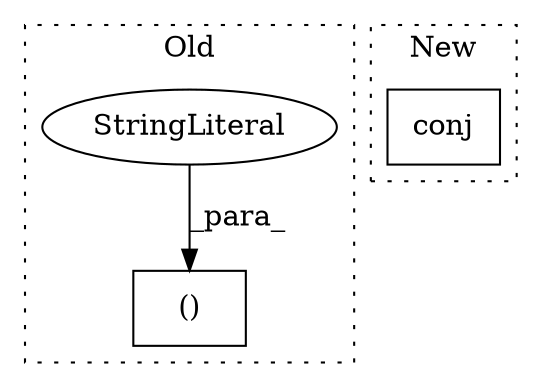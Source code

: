 digraph G {
subgraph cluster0 {
1 [label="()" a="106" s="32814" l="36" shape="box"];
3 [label="StringLiteral" a="45" s="32814" l="16" shape="ellipse"];
label = "Old";
style="dotted";
}
subgraph cluster1 {
2 [label="conj" a="32" s="33465" l="6" shape="box"];
label = "New";
style="dotted";
}
3 -> 1 [label="_para_"];
}